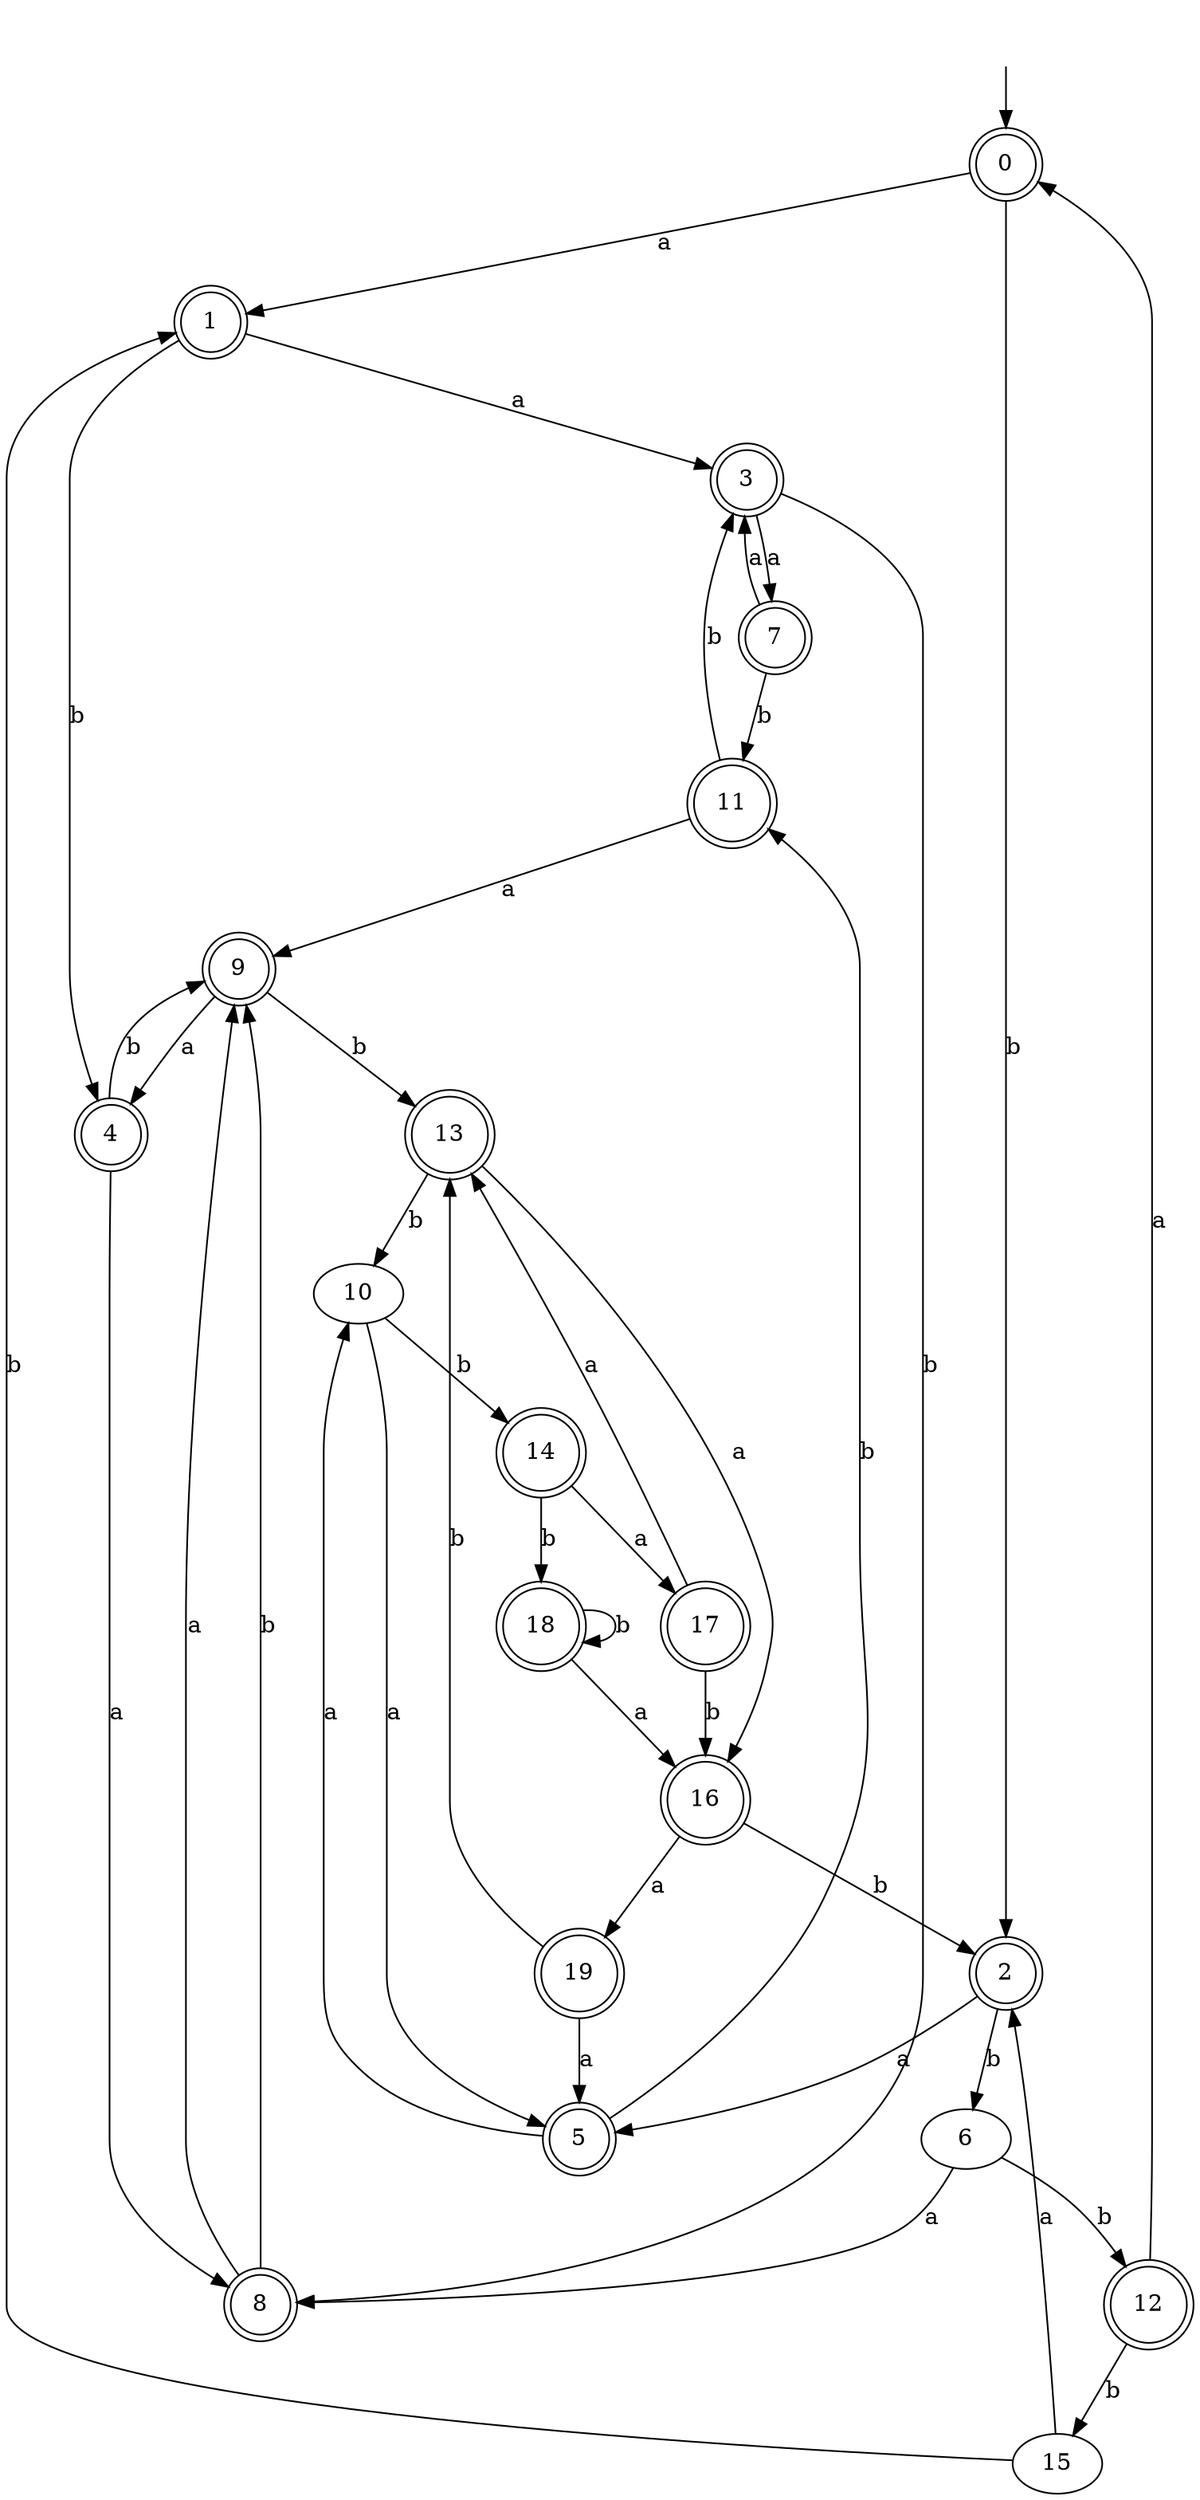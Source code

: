 digraph RandomDFA {
  __start0 [label="", shape=none];
  __start0 -> 0 [label=""];
  0 [shape=circle] [shape=doublecircle]
  0 -> 1 [label="a"]
  0 -> 2 [label="b"]
  1 [shape=doublecircle]
  1 -> 3 [label="a"]
  1 -> 4 [label="b"]
  2 [shape=doublecircle]
  2 -> 5 [label="a"]
  2 -> 6 [label="b"]
  3 [shape=doublecircle]
  3 -> 7 [label="a"]
  3 -> 8 [label="b"]
  4 [shape=doublecircle]
  4 -> 8 [label="a"]
  4 -> 9 [label="b"]
  5 [shape=doublecircle]
  5 -> 10 [label="a"]
  5 -> 11 [label="b"]
  6
  6 -> 8 [label="a"]
  6 -> 12 [label="b"]
  7 [shape=doublecircle]
  7 -> 3 [label="a"]
  7 -> 11 [label="b"]
  8 [shape=doublecircle]
  8 -> 9 [label="a"]
  8 -> 9 [label="b"]
  9 [shape=doublecircle]
  9 -> 4 [label="a"]
  9 -> 13 [label="b"]
  10
  10 -> 5 [label="a"]
  10 -> 14 [label="b"]
  11 [shape=doublecircle]
  11 -> 9 [label="a"]
  11 -> 3 [label="b"]
  12 [shape=doublecircle]
  12 -> 0 [label="a"]
  12 -> 15 [label="b"]
  13 [shape=doublecircle]
  13 -> 16 [label="a"]
  13 -> 10 [label="b"]
  14 [shape=doublecircle]
  14 -> 17 [label="a"]
  14 -> 18 [label="b"]
  15
  15 -> 2 [label="a"]
  15 -> 1 [label="b"]
  16 [shape=doublecircle]
  16 -> 19 [label="a"]
  16 -> 2 [label="b"]
  17 [shape=doublecircle]
  17 -> 13 [label="a"]
  17 -> 16 [label="b"]
  18 [shape=doublecircle]
  18 -> 16 [label="a"]
  18 -> 18 [label="b"]
  19 [shape=doublecircle]
  19 -> 5 [label="a"]
  19 -> 13 [label="b"]
}
